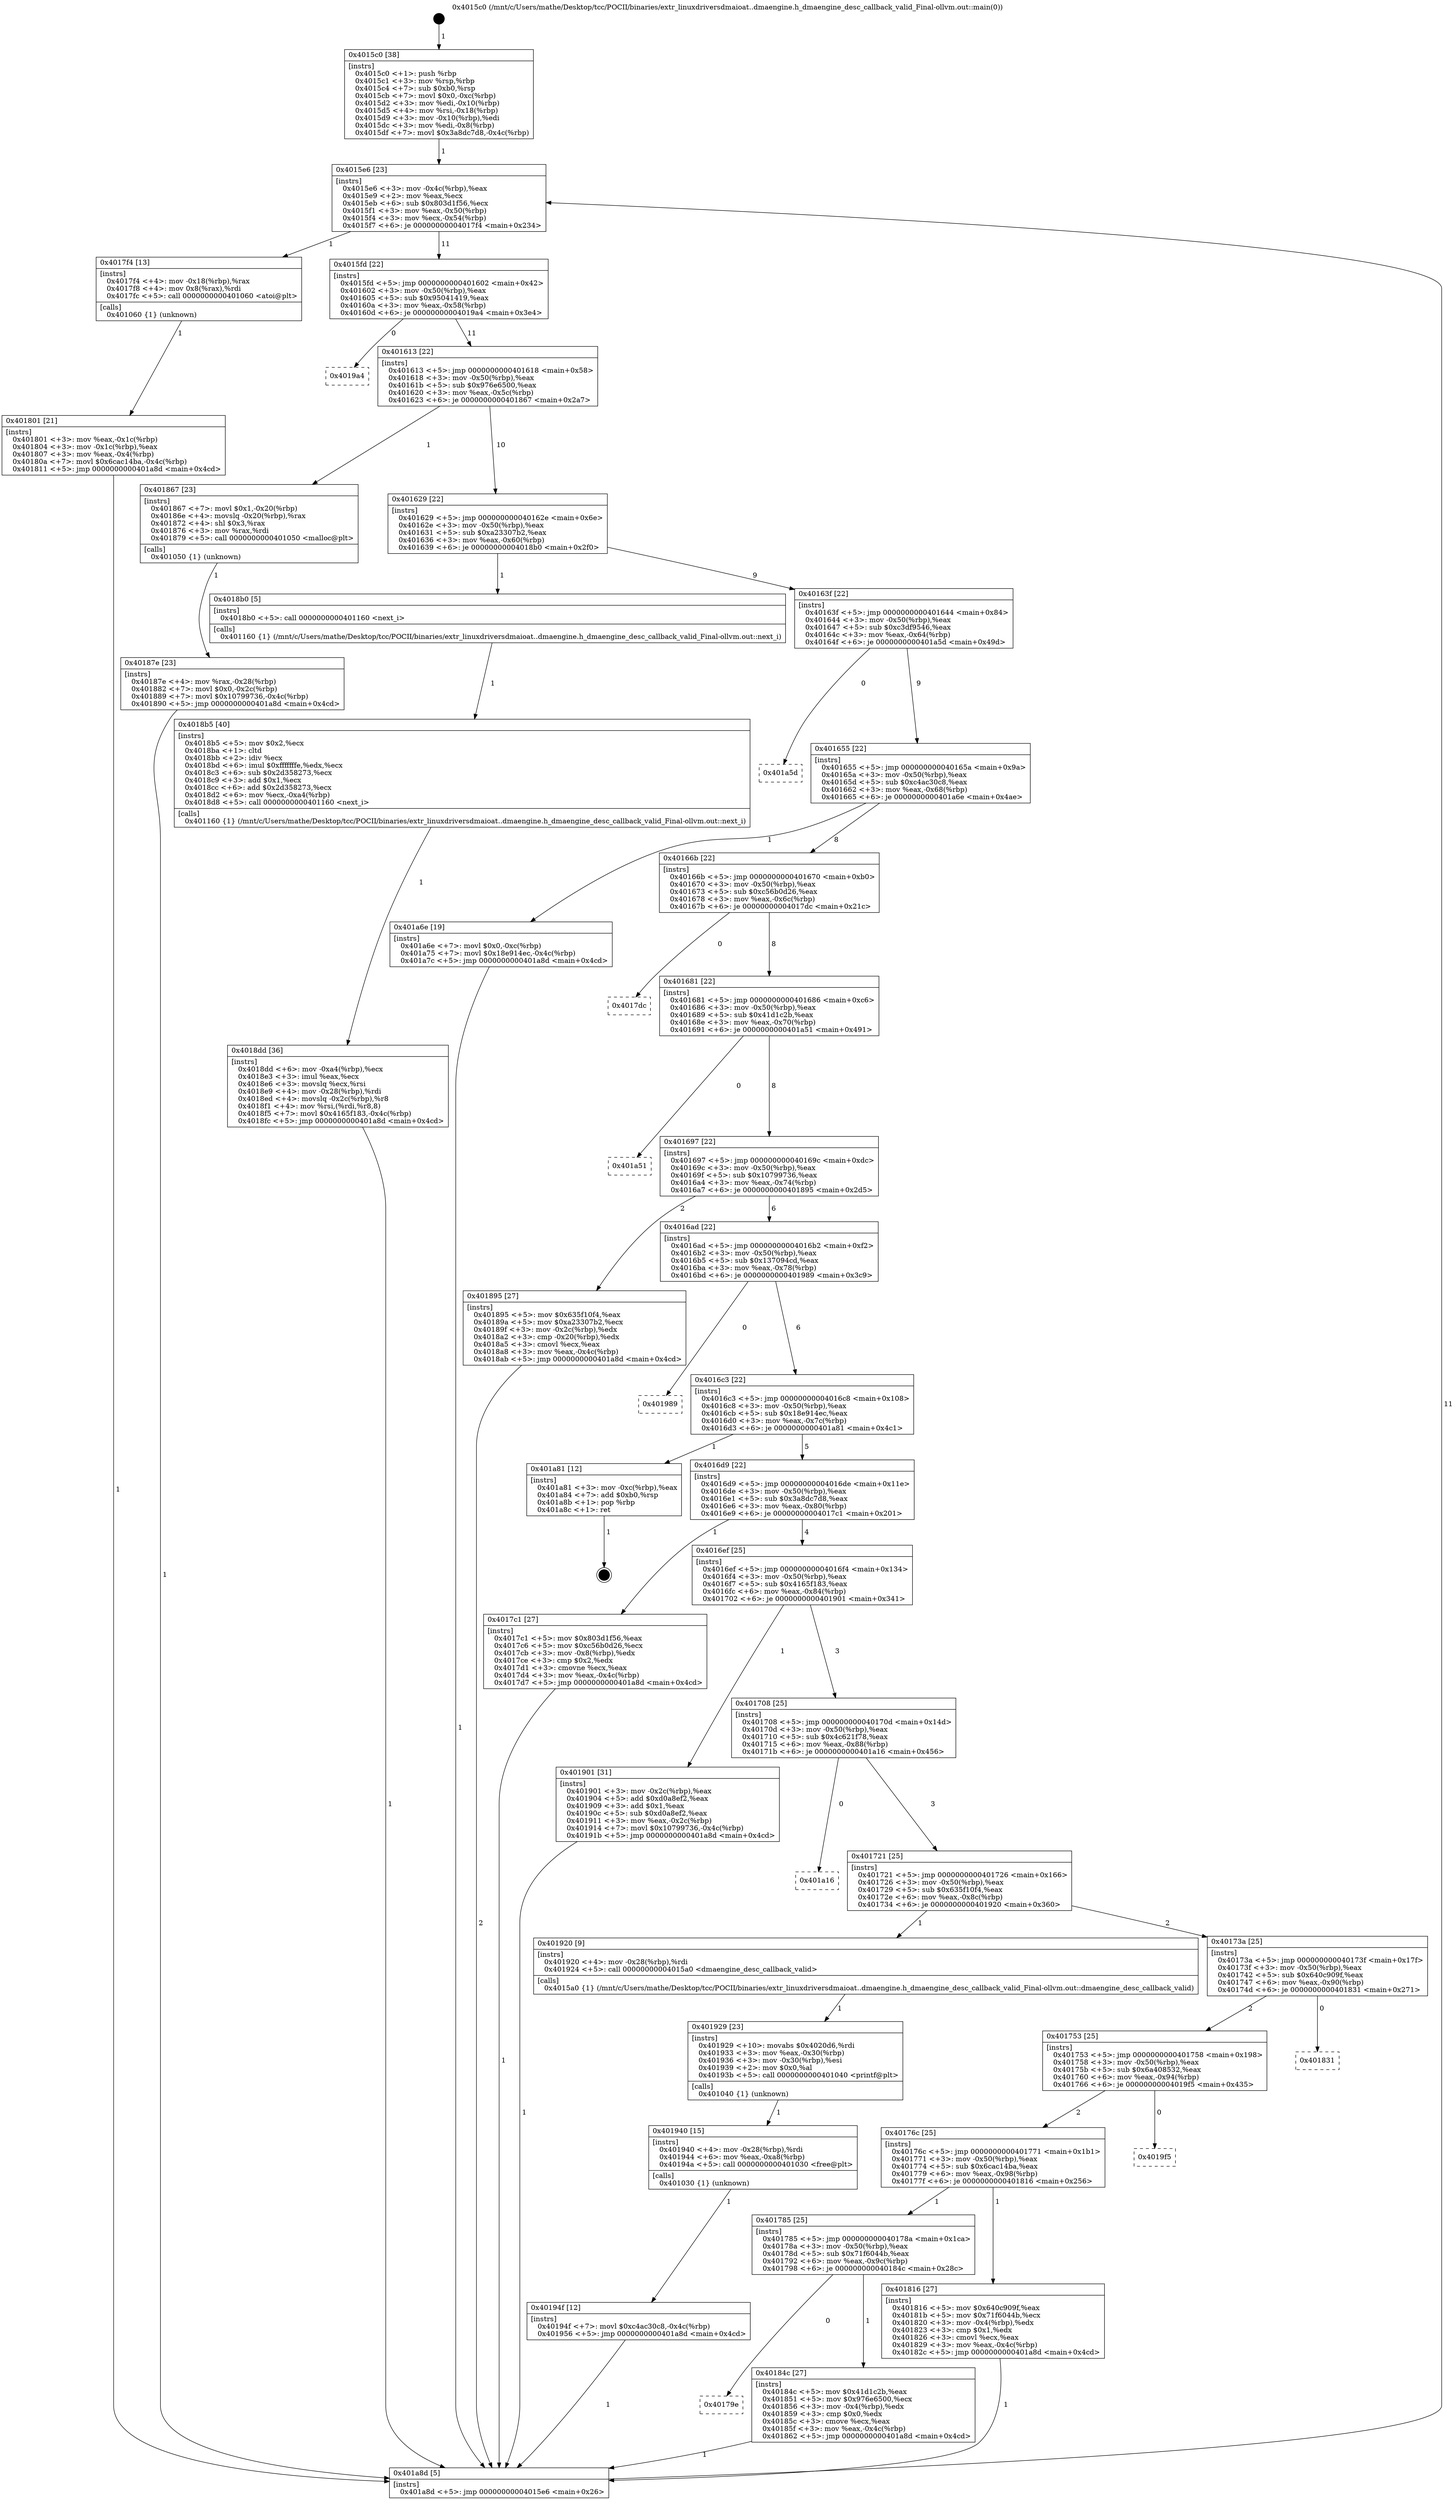 digraph "0x4015c0" {
  label = "0x4015c0 (/mnt/c/Users/mathe/Desktop/tcc/POCII/binaries/extr_linuxdriversdmaioat..dmaengine.h_dmaengine_desc_callback_valid_Final-ollvm.out::main(0))"
  labelloc = "t"
  node[shape=record]

  Entry [label="",width=0.3,height=0.3,shape=circle,fillcolor=black,style=filled]
  "0x4015e6" [label="{
     0x4015e6 [23]\l
     | [instrs]\l
     &nbsp;&nbsp;0x4015e6 \<+3\>: mov -0x4c(%rbp),%eax\l
     &nbsp;&nbsp;0x4015e9 \<+2\>: mov %eax,%ecx\l
     &nbsp;&nbsp;0x4015eb \<+6\>: sub $0x803d1f56,%ecx\l
     &nbsp;&nbsp;0x4015f1 \<+3\>: mov %eax,-0x50(%rbp)\l
     &nbsp;&nbsp;0x4015f4 \<+3\>: mov %ecx,-0x54(%rbp)\l
     &nbsp;&nbsp;0x4015f7 \<+6\>: je 00000000004017f4 \<main+0x234\>\l
  }"]
  "0x4017f4" [label="{
     0x4017f4 [13]\l
     | [instrs]\l
     &nbsp;&nbsp;0x4017f4 \<+4\>: mov -0x18(%rbp),%rax\l
     &nbsp;&nbsp;0x4017f8 \<+4\>: mov 0x8(%rax),%rdi\l
     &nbsp;&nbsp;0x4017fc \<+5\>: call 0000000000401060 \<atoi@plt\>\l
     | [calls]\l
     &nbsp;&nbsp;0x401060 \{1\} (unknown)\l
  }"]
  "0x4015fd" [label="{
     0x4015fd [22]\l
     | [instrs]\l
     &nbsp;&nbsp;0x4015fd \<+5\>: jmp 0000000000401602 \<main+0x42\>\l
     &nbsp;&nbsp;0x401602 \<+3\>: mov -0x50(%rbp),%eax\l
     &nbsp;&nbsp;0x401605 \<+5\>: sub $0x95041419,%eax\l
     &nbsp;&nbsp;0x40160a \<+3\>: mov %eax,-0x58(%rbp)\l
     &nbsp;&nbsp;0x40160d \<+6\>: je 00000000004019a4 \<main+0x3e4\>\l
  }"]
  Exit [label="",width=0.3,height=0.3,shape=circle,fillcolor=black,style=filled,peripheries=2]
  "0x4019a4" [label="{
     0x4019a4\l
  }", style=dashed]
  "0x401613" [label="{
     0x401613 [22]\l
     | [instrs]\l
     &nbsp;&nbsp;0x401613 \<+5\>: jmp 0000000000401618 \<main+0x58\>\l
     &nbsp;&nbsp;0x401618 \<+3\>: mov -0x50(%rbp),%eax\l
     &nbsp;&nbsp;0x40161b \<+5\>: sub $0x976e6500,%eax\l
     &nbsp;&nbsp;0x401620 \<+3\>: mov %eax,-0x5c(%rbp)\l
     &nbsp;&nbsp;0x401623 \<+6\>: je 0000000000401867 \<main+0x2a7\>\l
  }"]
  "0x40194f" [label="{
     0x40194f [12]\l
     | [instrs]\l
     &nbsp;&nbsp;0x40194f \<+7\>: movl $0xc4ac30c8,-0x4c(%rbp)\l
     &nbsp;&nbsp;0x401956 \<+5\>: jmp 0000000000401a8d \<main+0x4cd\>\l
  }"]
  "0x401867" [label="{
     0x401867 [23]\l
     | [instrs]\l
     &nbsp;&nbsp;0x401867 \<+7\>: movl $0x1,-0x20(%rbp)\l
     &nbsp;&nbsp;0x40186e \<+4\>: movslq -0x20(%rbp),%rax\l
     &nbsp;&nbsp;0x401872 \<+4\>: shl $0x3,%rax\l
     &nbsp;&nbsp;0x401876 \<+3\>: mov %rax,%rdi\l
     &nbsp;&nbsp;0x401879 \<+5\>: call 0000000000401050 \<malloc@plt\>\l
     | [calls]\l
     &nbsp;&nbsp;0x401050 \{1\} (unknown)\l
  }"]
  "0x401629" [label="{
     0x401629 [22]\l
     | [instrs]\l
     &nbsp;&nbsp;0x401629 \<+5\>: jmp 000000000040162e \<main+0x6e\>\l
     &nbsp;&nbsp;0x40162e \<+3\>: mov -0x50(%rbp),%eax\l
     &nbsp;&nbsp;0x401631 \<+5\>: sub $0xa23307b2,%eax\l
     &nbsp;&nbsp;0x401636 \<+3\>: mov %eax,-0x60(%rbp)\l
     &nbsp;&nbsp;0x401639 \<+6\>: je 00000000004018b0 \<main+0x2f0\>\l
  }"]
  "0x401940" [label="{
     0x401940 [15]\l
     | [instrs]\l
     &nbsp;&nbsp;0x401940 \<+4\>: mov -0x28(%rbp),%rdi\l
     &nbsp;&nbsp;0x401944 \<+6\>: mov %eax,-0xa8(%rbp)\l
     &nbsp;&nbsp;0x40194a \<+5\>: call 0000000000401030 \<free@plt\>\l
     | [calls]\l
     &nbsp;&nbsp;0x401030 \{1\} (unknown)\l
  }"]
  "0x4018b0" [label="{
     0x4018b0 [5]\l
     | [instrs]\l
     &nbsp;&nbsp;0x4018b0 \<+5\>: call 0000000000401160 \<next_i\>\l
     | [calls]\l
     &nbsp;&nbsp;0x401160 \{1\} (/mnt/c/Users/mathe/Desktop/tcc/POCII/binaries/extr_linuxdriversdmaioat..dmaengine.h_dmaengine_desc_callback_valid_Final-ollvm.out::next_i)\l
  }"]
  "0x40163f" [label="{
     0x40163f [22]\l
     | [instrs]\l
     &nbsp;&nbsp;0x40163f \<+5\>: jmp 0000000000401644 \<main+0x84\>\l
     &nbsp;&nbsp;0x401644 \<+3\>: mov -0x50(%rbp),%eax\l
     &nbsp;&nbsp;0x401647 \<+5\>: sub $0xc3df9546,%eax\l
     &nbsp;&nbsp;0x40164c \<+3\>: mov %eax,-0x64(%rbp)\l
     &nbsp;&nbsp;0x40164f \<+6\>: je 0000000000401a5d \<main+0x49d\>\l
  }"]
  "0x401929" [label="{
     0x401929 [23]\l
     | [instrs]\l
     &nbsp;&nbsp;0x401929 \<+10\>: movabs $0x4020d6,%rdi\l
     &nbsp;&nbsp;0x401933 \<+3\>: mov %eax,-0x30(%rbp)\l
     &nbsp;&nbsp;0x401936 \<+3\>: mov -0x30(%rbp),%esi\l
     &nbsp;&nbsp;0x401939 \<+2\>: mov $0x0,%al\l
     &nbsp;&nbsp;0x40193b \<+5\>: call 0000000000401040 \<printf@plt\>\l
     | [calls]\l
     &nbsp;&nbsp;0x401040 \{1\} (unknown)\l
  }"]
  "0x401a5d" [label="{
     0x401a5d\l
  }", style=dashed]
  "0x401655" [label="{
     0x401655 [22]\l
     | [instrs]\l
     &nbsp;&nbsp;0x401655 \<+5\>: jmp 000000000040165a \<main+0x9a\>\l
     &nbsp;&nbsp;0x40165a \<+3\>: mov -0x50(%rbp),%eax\l
     &nbsp;&nbsp;0x40165d \<+5\>: sub $0xc4ac30c8,%eax\l
     &nbsp;&nbsp;0x401662 \<+3\>: mov %eax,-0x68(%rbp)\l
     &nbsp;&nbsp;0x401665 \<+6\>: je 0000000000401a6e \<main+0x4ae\>\l
  }"]
  "0x4018dd" [label="{
     0x4018dd [36]\l
     | [instrs]\l
     &nbsp;&nbsp;0x4018dd \<+6\>: mov -0xa4(%rbp),%ecx\l
     &nbsp;&nbsp;0x4018e3 \<+3\>: imul %eax,%ecx\l
     &nbsp;&nbsp;0x4018e6 \<+3\>: movslq %ecx,%rsi\l
     &nbsp;&nbsp;0x4018e9 \<+4\>: mov -0x28(%rbp),%rdi\l
     &nbsp;&nbsp;0x4018ed \<+4\>: movslq -0x2c(%rbp),%r8\l
     &nbsp;&nbsp;0x4018f1 \<+4\>: mov %rsi,(%rdi,%r8,8)\l
     &nbsp;&nbsp;0x4018f5 \<+7\>: movl $0x4165f183,-0x4c(%rbp)\l
     &nbsp;&nbsp;0x4018fc \<+5\>: jmp 0000000000401a8d \<main+0x4cd\>\l
  }"]
  "0x401a6e" [label="{
     0x401a6e [19]\l
     | [instrs]\l
     &nbsp;&nbsp;0x401a6e \<+7\>: movl $0x0,-0xc(%rbp)\l
     &nbsp;&nbsp;0x401a75 \<+7\>: movl $0x18e914ec,-0x4c(%rbp)\l
     &nbsp;&nbsp;0x401a7c \<+5\>: jmp 0000000000401a8d \<main+0x4cd\>\l
  }"]
  "0x40166b" [label="{
     0x40166b [22]\l
     | [instrs]\l
     &nbsp;&nbsp;0x40166b \<+5\>: jmp 0000000000401670 \<main+0xb0\>\l
     &nbsp;&nbsp;0x401670 \<+3\>: mov -0x50(%rbp),%eax\l
     &nbsp;&nbsp;0x401673 \<+5\>: sub $0xc56b0d26,%eax\l
     &nbsp;&nbsp;0x401678 \<+3\>: mov %eax,-0x6c(%rbp)\l
     &nbsp;&nbsp;0x40167b \<+6\>: je 00000000004017dc \<main+0x21c\>\l
  }"]
  "0x4018b5" [label="{
     0x4018b5 [40]\l
     | [instrs]\l
     &nbsp;&nbsp;0x4018b5 \<+5\>: mov $0x2,%ecx\l
     &nbsp;&nbsp;0x4018ba \<+1\>: cltd\l
     &nbsp;&nbsp;0x4018bb \<+2\>: idiv %ecx\l
     &nbsp;&nbsp;0x4018bd \<+6\>: imul $0xfffffffe,%edx,%ecx\l
     &nbsp;&nbsp;0x4018c3 \<+6\>: sub $0x2d358273,%ecx\l
     &nbsp;&nbsp;0x4018c9 \<+3\>: add $0x1,%ecx\l
     &nbsp;&nbsp;0x4018cc \<+6\>: add $0x2d358273,%ecx\l
     &nbsp;&nbsp;0x4018d2 \<+6\>: mov %ecx,-0xa4(%rbp)\l
     &nbsp;&nbsp;0x4018d8 \<+5\>: call 0000000000401160 \<next_i\>\l
     | [calls]\l
     &nbsp;&nbsp;0x401160 \{1\} (/mnt/c/Users/mathe/Desktop/tcc/POCII/binaries/extr_linuxdriversdmaioat..dmaengine.h_dmaengine_desc_callback_valid_Final-ollvm.out::next_i)\l
  }"]
  "0x4017dc" [label="{
     0x4017dc\l
  }", style=dashed]
  "0x401681" [label="{
     0x401681 [22]\l
     | [instrs]\l
     &nbsp;&nbsp;0x401681 \<+5\>: jmp 0000000000401686 \<main+0xc6\>\l
     &nbsp;&nbsp;0x401686 \<+3\>: mov -0x50(%rbp),%eax\l
     &nbsp;&nbsp;0x401689 \<+5\>: sub $0x41d1c2b,%eax\l
     &nbsp;&nbsp;0x40168e \<+3\>: mov %eax,-0x70(%rbp)\l
     &nbsp;&nbsp;0x401691 \<+6\>: je 0000000000401a51 \<main+0x491\>\l
  }"]
  "0x40187e" [label="{
     0x40187e [23]\l
     | [instrs]\l
     &nbsp;&nbsp;0x40187e \<+4\>: mov %rax,-0x28(%rbp)\l
     &nbsp;&nbsp;0x401882 \<+7\>: movl $0x0,-0x2c(%rbp)\l
     &nbsp;&nbsp;0x401889 \<+7\>: movl $0x10799736,-0x4c(%rbp)\l
     &nbsp;&nbsp;0x401890 \<+5\>: jmp 0000000000401a8d \<main+0x4cd\>\l
  }"]
  "0x401a51" [label="{
     0x401a51\l
  }", style=dashed]
  "0x401697" [label="{
     0x401697 [22]\l
     | [instrs]\l
     &nbsp;&nbsp;0x401697 \<+5\>: jmp 000000000040169c \<main+0xdc\>\l
     &nbsp;&nbsp;0x40169c \<+3\>: mov -0x50(%rbp),%eax\l
     &nbsp;&nbsp;0x40169f \<+5\>: sub $0x10799736,%eax\l
     &nbsp;&nbsp;0x4016a4 \<+3\>: mov %eax,-0x74(%rbp)\l
     &nbsp;&nbsp;0x4016a7 \<+6\>: je 0000000000401895 \<main+0x2d5\>\l
  }"]
  "0x40179e" [label="{
     0x40179e\l
  }", style=dashed]
  "0x401895" [label="{
     0x401895 [27]\l
     | [instrs]\l
     &nbsp;&nbsp;0x401895 \<+5\>: mov $0x635f10f4,%eax\l
     &nbsp;&nbsp;0x40189a \<+5\>: mov $0xa23307b2,%ecx\l
     &nbsp;&nbsp;0x40189f \<+3\>: mov -0x2c(%rbp),%edx\l
     &nbsp;&nbsp;0x4018a2 \<+3\>: cmp -0x20(%rbp),%edx\l
     &nbsp;&nbsp;0x4018a5 \<+3\>: cmovl %ecx,%eax\l
     &nbsp;&nbsp;0x4018a8 \<+3\>: mov %eax,-0x4c(%rbp)\l
     &nbsp;&nbsp;0x4018ab \<+5\>: jmp 0000000000401a8d \<main+0x4cd\>\l
  }"]
  "0x4016ad" [label="{
     0x4016ad [22]\l
     | [instrs]\l
     &nbsp;&nbsp;0x4016ad \<+5\>: jmp 00000000004016b2 \<main+0xf2\>\l
     &nbsp;&nbsp;0x4016b2 \<+3\>: mov -0x50(%rbp),%eax\l
     &nbsp;&nbsp;0x4016b5 \<+5\>: sub $0x137094cd,%eax\l
     &nbsp;&nbsp;0x4016ba \<+3\>: mov %eax,-0x78(%rbp)\l
     &nbsp;&nbsp;0x4016bd \<+6\>: je 0000000000401989 \<main+0x3c9\>\l
  }"]
  "0x40184c" [label="{
     0x40184c [27]\l
     | [instrs]\l
     &nbsp;&nbsp;0x40184c \<+5\>: mov $0x41d1c2b,%eax\l
     &nbsp;&nbsp;0x401851 \<+5\>: mov $0x976e6500,%ecx\l
     &nbsp;&nbsp;0x401856 \<+3\>: mov -0x4(%rbp),%edx\l
     &nbsp;&nbsp;0x401859 \<+3\>: cmp $0x0,%edx\l
     &nbsp;&nbsp;0x40185c \<+3\>: cmove %ecx,%eax\l
     &nbsp;&nbsp;0x40185f \<+3\>: mov %eax,-0x4c(%rbp)\l
     &nbsp;&nbsp;0x401862 \<+5\>: jmp 0000000000401a8d \<main+0x4cd\>\l
  }"]
  "0x401989" [label="{
     0x401989\l
  }", style=dashed]
  "0x4016c3" [label="{
     0x4016c3 [22]\l
     | [instrs]\l
     &nbsp;&nbsp;0x4016c3 \<+5\>: jmp 00000000004016c8 \<main+0x108\>\l
     &nbsp;&nbsp;0x4016c8 \<+3\>: mov -0x50(%rbp),%eax\l
     &nbsp;&nbsp;0x4016cb \<+5\>: sub $0x18e914ec,%eax\l
     &nbsp;&nbsp;0x4016d0 \<+3\>: mov %eax,-0x7c(%rbp)\l
     &nbsp;&nbsp;0x4016d3 \<+6\>: je 0000000000401a81 \<main+0x4c1\>\l
  }"]
  "0x401785" [label="{
     0x401785 [25]\l
     | [instrs]\l
     &nbsp;&nbsp;0x401785 \<+5\>: jmp 000000000040178a \<main+0x1ca\>\l
     &nbsp;&nbsp;0x40178a \<+3\>: mov -0x50(%rbp),%eax\l
     &nbsp;&nbsp;0x40178d \<+5\>: sub $0x71f6044b,%eax\l
     &nbsp;&nbsp;0x401792 \<+6\>: mov %eax,-0x9c(%rbp)\l
     &nbsp;&nbsp;0x401798 \<+6\>: je 000000000040184c \<main+0x28c\>\l
  }"]
  "0x401a81" [label="{
     0x401a81 [12]\l
     | [instrs]\l
     &nbsp;&nbsp;0x401a81 \<+3\>: mov -0xc(%rbp),%eax\l
     &nbsp;&nbsp;0x401a84 \<+7\>: add $0xb0,%rsp\l
     &nbsp;&nbsp;0x401a8b \<+1\>: pop %rbp\l
     &nbsp;&nbsp;0x401a8c \<+1\>: ret\l
  }"]
  "0x4016d9" [label="{
     0x4016d9 [22]\l
     | [instrs]\l
     &nbsp;&nbsp;0x4016d9 \<+5\>: jmp 00000000004016de \<main+0x11e\>\l
     &nbsp;&nbsp;0x4016de \<+3\>: mov -0x50(%rbp),%eax\l
     &nbsp;&nbsp;0x4016e1 \<+5\>: sub $0x3a8dc7d8,%eax\l
     &nbsp;&nbsp;0x4016e6 \<+3\>: mov %eax,-0x80(%rbp)\l
     &nbsp;&nbsp;0x4016e9 \<+6\>: je 00000000004017c1 \<main+0x201\>\l
  }"]
  "0x401816" [label="{
     0x401816 [27]\l
     | [instrs]\l
     &nbsp;&nbsp;0x401816 \<+5\>: mov $0x640c909f,%eax\l
     &nbsp;&nbsp;0x40181b \<+5\>: mov $0x71f6044b,%ecx\l
     &nbsp;&nbsp;0x401820 \<+3\>: mov -0x4(%rbp),%edx\l
     &nbsp;&nbsp;0x401823 \<+3\>: cmp $0x1,%edx\l
     &nbsp;&nbsp;0x401826 \<+3\>: cmovl %ecx,%eax\l
     &nbsp;&nbsp;0x401829 \<+3\>: mov %eax,-0x4c(%rbp)\l
     &nbsp;&nbsp;0x40182c \<+5\>: jmp 0000000000401a8d \<main+0x4cd\>\l
  }"]
  "0x4017c1" [label="{
     0x4017c1 [27]\l
     | [instrs]\l
     &nbsp;&nbsp;0x4017c1 \<+5\>: mov $0x803d1f56,%eax\l
     &nbsp;&nbsp;0x4017c6 \<+5\>: mov $0xc56b0d26,%ecx\l
     &nbsp;&nbsp;0x4017cb \<+3\>: mov -0x8(%rbp),%edx\l
     &nbsp;&nbsp;0x4017ce \<+3\>: cmp $0x2,%edx\l
     &nbsp;&nbsp;0x4017d1 \<+3\>: cmovne %ecx,%eax\l
     &nbsp;&nbsp;0x4017d4 \<+3\>: mov %eax,-0x4c(%rbp)\l
     &nbsp;&nbsp;0x4017d7 \<+5\>: jmp 0000000000401a8d \<main+0x4cd\>\l
  }"]
  "0x4016ef" [label="{
     0x4016ef [25]\l
     | [instrs]\l
     &nbsp;&nbsp;0x4016ef \<+5\>: jmp 00000000004016f4 \<main+0x134\>\l
     &nbsp;&nbsp;0x4016f4 \<+3\>: mov -0x50(%rbp),%eax\l
     &nbsp;&nbsp;0x4016f7 \<+5\>: sub $0x4165f183,%eax\l
     &nbsp;&nbsp;0x4016fc \<+6\>: mov %eax,-0x84(%rbp)\l
     &nbsp;&nbsp;0x401702 \<+6\>: je 0000000000401901 \<main+0x341\>\l
  }"]
  "0x401a8d" [label="{
     0x401a8d [5]\l
     | [instrs]\l
     &nbsp;&nbsp;0x401a8d \<+5\>: jmp 00000000004015e6 \<main+0x26\>\l
  }"]
  "0x4015c0" [label="{
     0x4015c0 [38]\l
     | [instrs]\l
     &nbsp;&nbsp;0x4015c0 \<+1\>: push %rbp\l
     &nbsp;&nbsp;0x4015c1 \<+3\>: mov %rsp,%rbp\l
     &nbsp;&nbsp;0x4015c4 \<+7\>: sub $0xb0,%rsp\l
     &nbsp;&nbsp;0x4015cb \<+7\>: movl $0x0,-0xc(%rbp)\l
     &nbsp;&nbsp;0x4015d2 \<+3\>: mov %edi,-0x10(%rbp)\l
     &nbsp;&nbsp;0x4015d5 \<+4\>: mov %rsi,-0x18(%rbp)\l
     &nbsp;&nbsp;0x4015d9 \<+3\>: mov -0x10(%rbp),%edi\l
     &nbsp;&nbsp;0x4015dc \<+3\>: mov %edi,-0x8(%rbp)\l
     &nbsp;&nbsp;0x4015df \<+7\>: movl $0x3a8dc7d8,-0x4c(%rbp)\l
  }"]
  "0x401801" [label="{
     0x401801 [21]\l
     | [instrs]\l
     &nbsp;&nbsp;0x401801 \<+3\>: mov %eax,-0x1c(%rbp)\l
     &nbsp;&nbsp;0x401804 \<+3\>: mov -0x1c(%rbp),%eax\l
     &nbsp;&nbsp;0x401807 \<+3\>: mov %eax,-0x4(%rbp)\l
     &nbsp;&nbsp;0x40180a \<+7\>: movl $0x6cac14ba,-0x4c(%rbp)\l
     &nbsp;&nbsp;0x401811 \<+5\>: jmp 0000000000401a8d \<main+0x4cd\>\l
  }"]
  "0x40176c" [label="{
     0x40176c [25]\l
     | [instrs]\l
     &nbsp;&nbsp;0x40176c \<+5\>: jmp 0000000000401771 \<main+0x1b1\>\l
     &nbsp;&nbsp;0x401771 \<+3\>: mov -0x50(%rbp),%eax\l
     &nbsp;&nbsp;0x401774 \<+5\>: sub $0x6cac14ba,%eax\l
     &nbsp;&nbsp;0x401779 \<+6\>: mov %eax,-0x98(%rbp)\l
     &nbsp;&nbsp;0x40177f \<+6\>: je 0000000000401816 \<main+0x256\>\l
  }"]
  "0x401901" [label="{
     0x401901 [31]\l
     | [instrs]\l
     &nbsp;&nbsp;0x401901 \<+3\>: mov -0x2c(%rbp),%eax\l
     &nbsp;&nbsp;0x401904 \<+5\>: add $0xd0a8ef2,%eax\l
     &nbsp;&nbsp;0x401909 \<+3\>: add $0x1,%eax\l
     &nbsp;&nbsp;0x40190c \<+5\>: sub $0xd0a8ef2,%eax\l
     &nbsp;&nbsp;0x401911 \<+3\>: mov %eax,-0x2c(%rbp)\l
     &nbsp;&nbsp;0x401914 \<+7\>: movl $0x10799736,-0x4c(%rbp)\l
     &nbsp;&nbsp;0x40191b \<+5\>: jmp 0000000000401a8d \<main+0x4cd\>\l
  }"]
  "0x401708" [label="{
     0x401708 [25]\l
     | [instrs]\l
     &nbsp;&nbsp;0x401708 \<+5\>: jmp 000000000040170d \<main+0x14d\>\l
     &nbsp;&nbsp;0x40170d \<+3\>: mov -0x50(%rbp),%eax\l
     &nbsp;&nbsp;0x401710 \<+5\>: sub $0x4c621f78,%eax\l
     &nbsp;&nbsp;0x401715 \<+6\>: mov %eax,-0x88(%rbp)\l
     &nbsp;&nbsp;0x40171b \<+6\>: je 0000000000401a16 \<main+0x456\>\l
  }"]
  "0x4019f5" [label="{
     0x4019f5\l
  }", style=dashed]
  "0x401a16" [label="{
     0x401a16\l
  }", style=dashed]
  "0x401721" [label="{
     0x401721 [25]\l
     | [instrs]\l
     &nbsp;&nbsp;0x401721 \<+5\>: jmp 0000000000401726 \<main+0x166\>\l
     &nbsp;&nbsp;0x401726 \<+3\>: mov -0x50(%rbp),%eax\l
     &nbsp;&nbsp;0x401729 \<+5\>: sub $0x635f10f4,%eax\l
     &nbsp;&nbsp;0x40172e \<+6\>: mov %eax,-0x8c(%rbp)\l
     &nbsp;&nbsp;0x401734 \<+6\>: je 0000000000401920 \<main+0x360\>\l
  }"]
  "0x401753" [label="{
     0x401753 [25]\l
     | [instrs]\l
     &nbsp;&nbsp;0x401753 \<+5\>: jmp 0000000000401758 \<main+0x198\>\l
     &nbsp;&nbsp;0x401758 \<+3\>: mov -0x50(%rbp),%eax\l
     &nbsp;&nbsp;0x40175b \<+5\>: sub $0x6a408532,%eax\l
     &nbsp;&nbsp;0x401760 \<+6\>: mov %eax,-0x94(%rbp)\l
     &nbsp;&nbsp;0x401766 \<+6\>: je 00000000004019f5 \<main+0x435\>\l
  }"]
  "0x401920" [label="{
     0x401920 [9]\l
     | [instrs]\l
     &nbsp;&nbsp;0x401920 \<+4\>: mov -0x28(%rbp),%rdi\l
     &nbsp;&nbsp;0x401924 \<+5\>: call 00000000004015a0 \<dmaengine_desc_callback_valid\>\l
     | [calls]\l
     &nbsp;&nbsp;0x4015a0 \{1\} (/mnt/c/Users/mathe/Desktop/tcc/POCII/binaries/extr_linuxdriversdmaioat..dmaengine.h_dmaengine_desc_callback_valid_Final-ollvm.out::dmaengine_desc_callback_valid)\l
  }"]
  "0x40173a" [label="{
     0x40173a [25]\l
     | [instrs]\l
     &nbsp;&nbsp;0x40173a \<+5\>: jmp 000000000040173f \<main+0x17f\>\l
     &nbsp;&nbsp;0x40173f \<+3\>: mov -0x50(%rbp),%eax\l
     &nbsp;&nbsp;0x401742 \<+5\>: sub $0x640c909f,%eax\l
     &nbsp;&nbsp;0x401747 \<+6\>: mov %eax,-0x90(%rbp)\l
     &nbsp;&nbsp;0x40174d \<+6\>: je 0000000000401831 \<main+0x271\>\l
  }"]
  "0x401831" [label="{
     0x401831\l
  }", style=dashed]
  Entry -> "0x4015c0" [label=" 1"]
  "0x4015e6" -> "0x4017f4" [label=" 1"]
  "0x4015e6" -> "0x4015fd" [label=" 11"]
  "0x401a81" -> Exit [label=" 1"]
  "0x4015fd" -> "0x4019a4" [label=" 0"]
  "0x4015fd" -> "0x401613" [label=" 11"]
  "0x401a6e" -> "0x401a8d" [label=" 1"]
  "0x401613" -> "0x401867" [label=" 1"]
  "0x401613" -> "0x401629" [label=" 10"]
  "0x40194f" -> "0x401a8d" [label=" 1"]
  "0x401629" -> "0x4018b0" [label=" 1"]
  "0x401629" -> "0x40163f" [label=" 9"]
  "0x401940" -> "0x40194f" [label=" 1"]
  "0x40163f" -> "0x401a5d" [label=" 0"]
  "0x40163f" -> "0x401655" [label=" 9"]
  "0x401929" -> "0x401940" [label=" 1"]
  "0x401655" -> "0x401a6e" [label=" 1"]
  "0x401655" -> "0x40166b" [label=" 8"]
  "0x401920" -> "0x401929" [label=" 1"]
  "0x40166b" -> "0x4017dc" [label=" 0"]
  "0x40166b" -> "0x401681" [label=" 8"]
  "0x401901" -> "0x401a8d" [label=" 1"]
  "0x401681" -> "0x401a51" [label=" 0"]
  "0x401681" -> "0x401697" [label=" 8"]
  "0x4018dd" -> "0x401a8d" [label=" 1"]
  "0x401697" -> "0x401895" [label=" 2"]
  "0x401697" -> "0x4016ad" [label=" 6"]
  "0x4018b5" -> "0x4018dd" [label=" 1"]
  "0x4016ad" -> "0x401989" [label=" 0"]
  "0x4016ad" -> "0x4016c3" [label=" 6"]
  "0x4018b0" -> "0x4018b5" [label=" 1"]
  "0x4016c3" -> "0x401a81" [label=" 1"]
  "0x4016c3" -> "0x4016d9" [label=" 5"]
  "0x40187e" -> "0x401a8d" [label=" 1"]
  "0x4016d9" -> "0x4017c1" [label=" 1"]
  "0x4016d9" -> "0x4016ef" [label=" 4"]
  "0x4017c1" -> "0x401a8d" [label=" 1"]
  "0x4015c0" -> "0x4015e6" [label=" 1"]
  "0x401a8d" -> "0x4015e6" [label=" 11"]
  "0x4017f4" -> "0x401801" [label=" 1"]
  "0x401801" -> "0x401a8d" [label=" 1"]
  "0x401867" -> "0x40187e" [label=" 1"]
  "0x4016ef" -> "0x401901" [label=" 1"]
  "0x4016ef" -> "0x401708" [label=" 3"]
  "0x401785" -> "0x40179e" [label=" 0"]
  "0x401708" -> "0x401a16" [label=" 0"]
  "0x401708" -> "0x401721" [label=" 3"]
  "0x401785" -> "0x40184c" [label=" 1"]
  "0x401721" -> "0x401920" [label=" 1"]
  "0x401721" -> "0x40173a" [label=" 2"]
  "0x401816" -> "0x401a8d" [label=" 1"]
  "0x40173a" -> "0x401831" [label=" 0"]
  "0x40173a" -> "0x401753" [label=" 2"]
  "0x401895" -> "0x401a8d" [label=" 2"]
  "0x401753" -> "0x4019f5" [label=" 0"]
  "0x401753" -> "0x40176c" [label=" 2"]
  "0x40184c" -> "0x401a8d" [label=" 1"]
  "0x40176c" -> "0x401816" [label=" 1"]
  "0x40176c" -> "0x401785" [label=" 1"]
}
